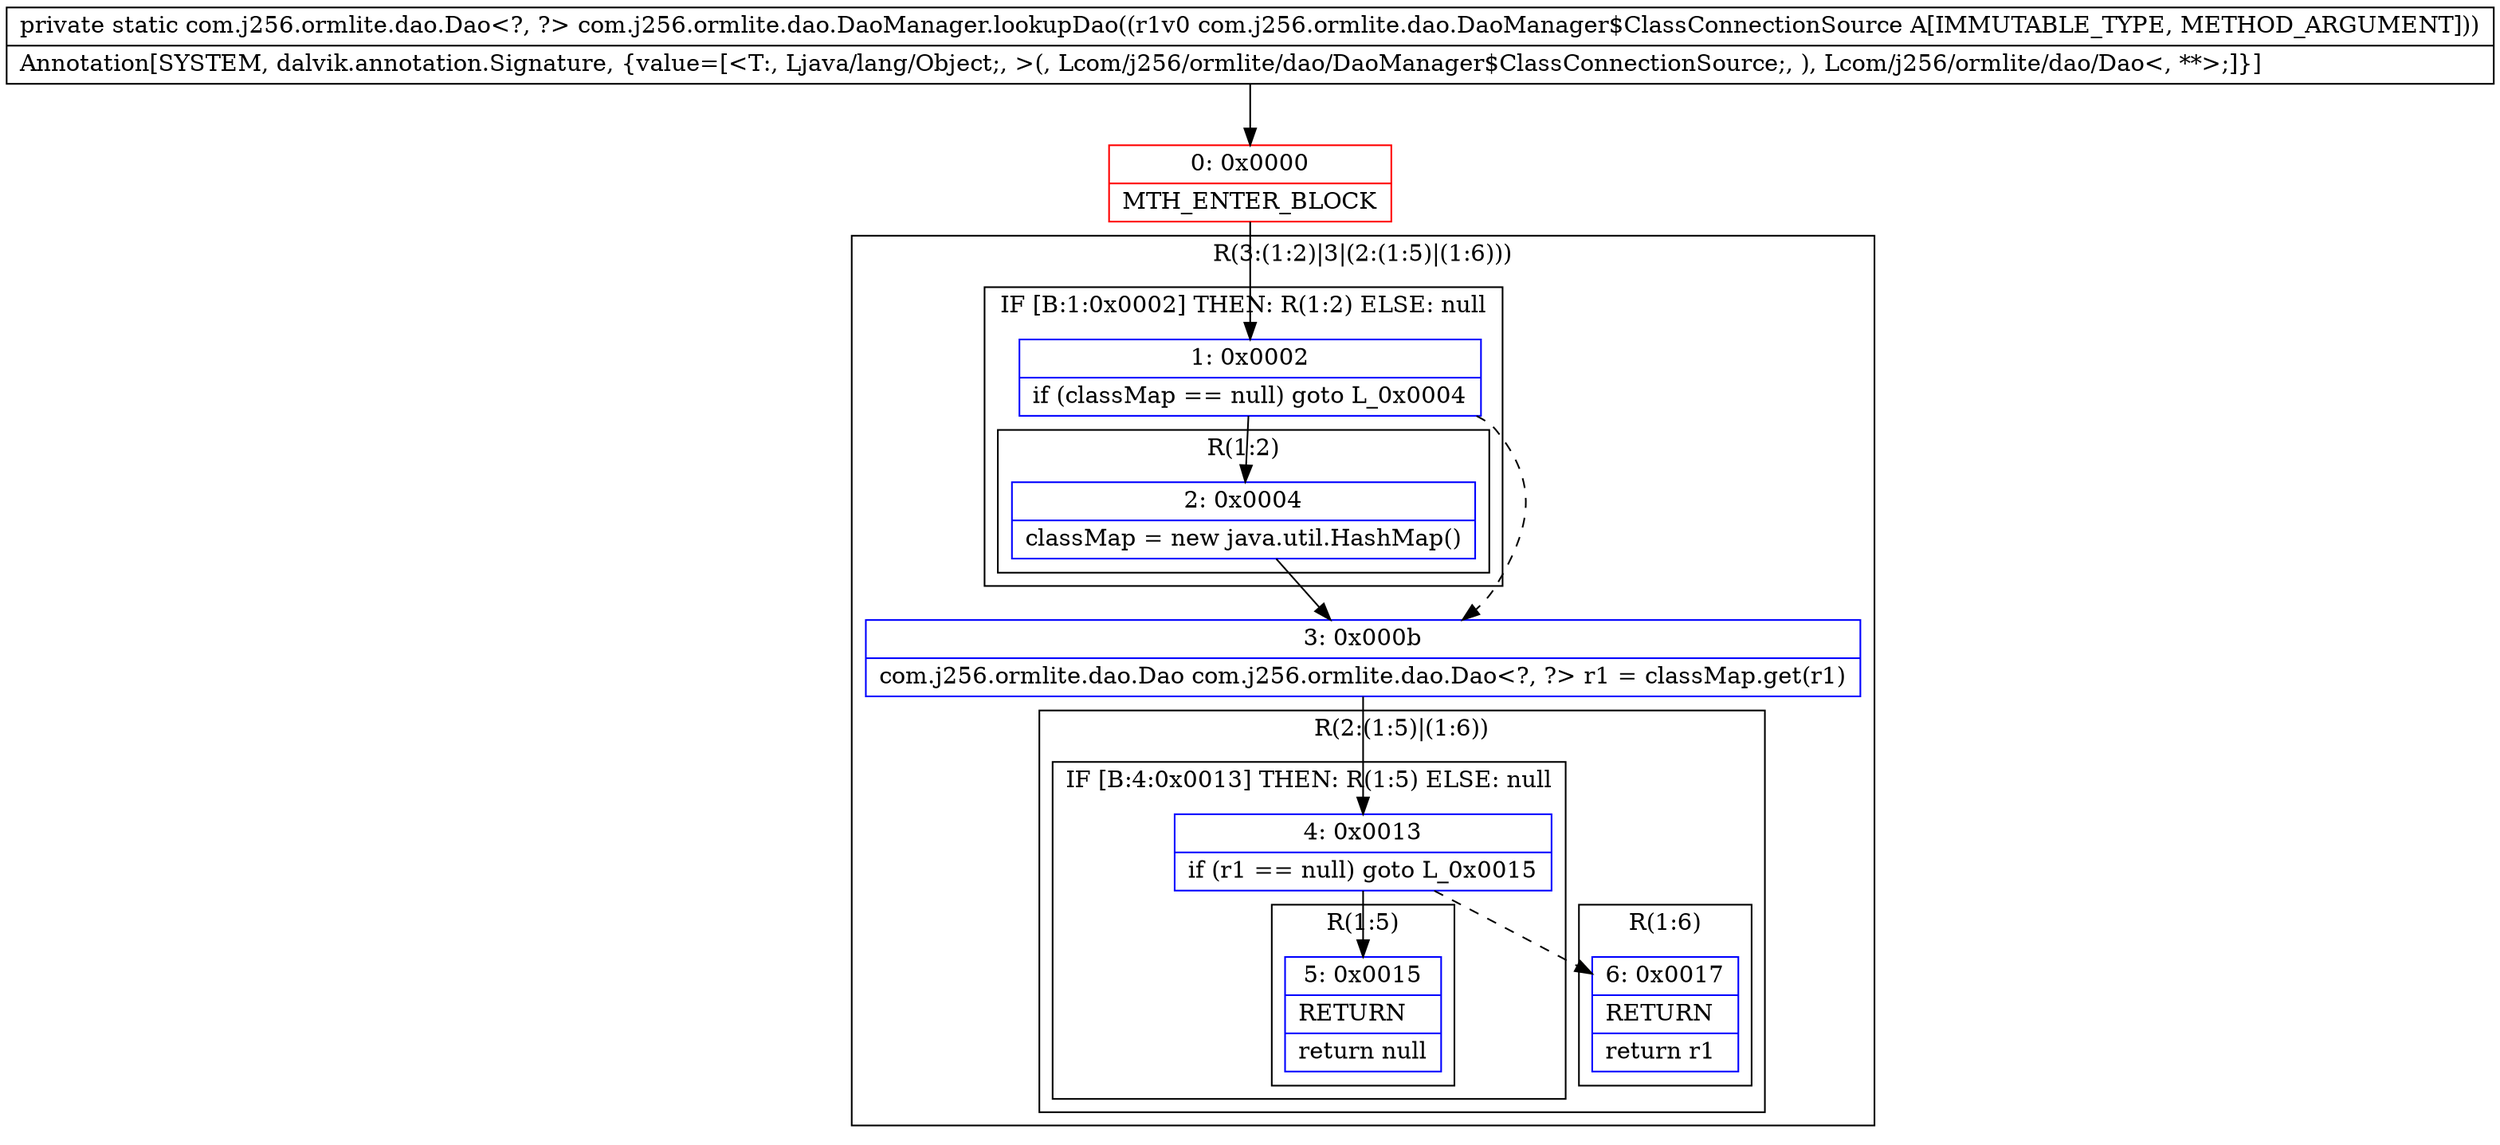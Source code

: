 digraph "CFG forcom.j256.ormlite.dao.DaoManager.lookupDao(Lcom\/j256\/ormlite\/dao\/DaoManager$ClassConnectionSource;)Lcom\/j256\/ormlite\/dao\/Dao;" {
subgraph cluster_Region_1235480669 {
label = "R(3:(1:2)|3|(2:(1:5)|(1:6)))";
node [shape=record,color=blue];
subgraph cluster_IfRegion_555871825 {
label = "IF [B:1:0x0002] THEN: R(1:2) ELSE: null";
node [shape=record,color=blue];
Node_1 [shape=record,label="{1\:\ 0x0002|if (classMap == null) goto L_0x0004\l}"];
subgraph cluster_Region_38711082 {
label = "R(1:2)";
node [shape=record,color=blue];
Node_2 [shape=record,label="{2\:\ 0x0004|classMap = new java.util.HashMap()\l}"];
}
}
Node_3 [shape=record,label="{3\:\ 0x000b|com.j256.ormlite.dao.Dao com.j256.ormlite.dao.Dao\<?, ?\> r1 = classMap.get(r1)\l}"];
subgraph cluster_Region_1690221233 {
label = "R(2:(1:5)|(1:6))";
node [shape=record,color=blue];
subgraph cluster_IfRegion_246116613 {
label = "IF [B:4:0x0013] THEN: R(1:5) ELSE: null";
node [shape=record,color=blue];
Node_4 [shape=record,label="{4\:\ 0x0013|if (r1 == null) goto L_0x0015\l}"];
subgraph cluster_Region_1955405761 {
label = "R(1:5)";
node [shape=record,color=blue];
Node_5 [shape=record,label="{5\:\ 0x0015|RETURN\l|return null\l}"];
}
}
subgraph cluster_Region_710481314 {
label = "R(1:6)";
node [shape=record,color=blue];
Node_6 [shape=record,label="{6\:\ 0x0017|RETURN\l|return r1\l}"];
}
}
}
Node_0 [shape=record,color=red,label="{0\:\ 0x0000|MTH_ENTER_BLOCK\l}"];
MethodNode[shape=record,label="{private static com.j256.ormlite.dao.Dao\<?, ?\> com.j256.ormlite.dao.DaoManager.lookupDao((r1v0 com.j256.ormlite.dao.DaoManager$ClassConnectionSource A[IMMUTABLE_TYPE, METHOD_ARGUMENT]))  | Annotation[SYSTEM, dalvik.annotation.Signature, \{value=[\<T:, Ljava\/lang\/Object;, \>(, Lcom\/j256\/ormlite\/dao\/DaoManager$ClassConnectionSource;, ), Lcom\/j256\/ormlite\/dao\/Dao\<, **\>;]\}]\l}"];
MethodNode -> Node_0;
Node_1 -> Node_2;
Node_1 -> Node_3[style=dashed];
Node_2 -> Node_3;
Node_3 -> Node_4;
Node_4 -> Node_5;
Node_4 -> Node_6[style=dashed];
Node_0 -> Node_1;
}

